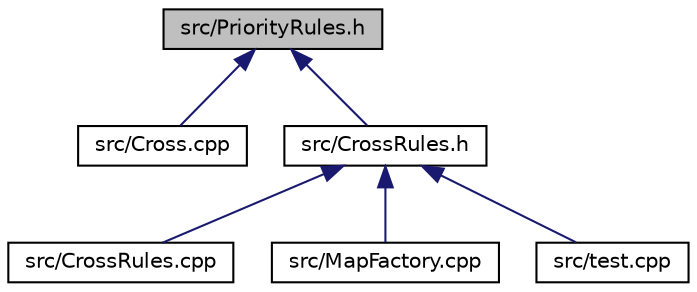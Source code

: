 digraph "src/PriorityRules.h"
{
  edge [fontname="Helvetica",fontsize="10",labelfontname="Helvetica",labelfontsize="10"];
  node [fontname="Helvetica",fontsize="10",shape=record];
  Node1 [label="src/PriorityRules.h",height=0.2,width=0.4,color="black", fillcolor="grey75", style="filled" fontcolor="black"];
  Node1 -> Node2 [dir="back",color="midnightblue",fontsize="10",style="solid"];
  Node2 [label="src/Cross.cpp",height=0.2,width=0.4,color="black", fillcolor="white", style="filled",URL="$_cross_8cpp.html"];
  Node1 -> Node3 [dir="back",color="midnightblue",fontsize="10",style="solid"];
  Node3 [label="src/CrossRules.h",height=0.2,width=0.4,color="black", fillcolor="white", style="filled",URL="$_cross_rules_8h.html"];
  Node3 -> Node4 [dir="back",color="midnightblue",fontsize="10",style="solid"];
  Node4 [label="src/CrossRules.cpp",height=0.2,width=0.4,color="black", fillcolor="white", style="filled",URL="$_cross_rules_8cpp.html"];
  Node3 -> Node5 [dir="back",color="midnightblue",fontsize="10",style="solid"];
  Node5 [label="src/MapFactory.cpp",height=0.2,width=0.4,color="black", fillcolor="white", style="filled",URL="$_map_factory_8cpp.html"];
  Node3 -> Node6 [dir="back",color="midnightblue",fontsize="10",style="solid"];
  Node6 [label="src/test.cpp",height=0.2,width=0.4,color="black", fillcolor="white", style="filled",URL="$test_8cpp.html"];
}
